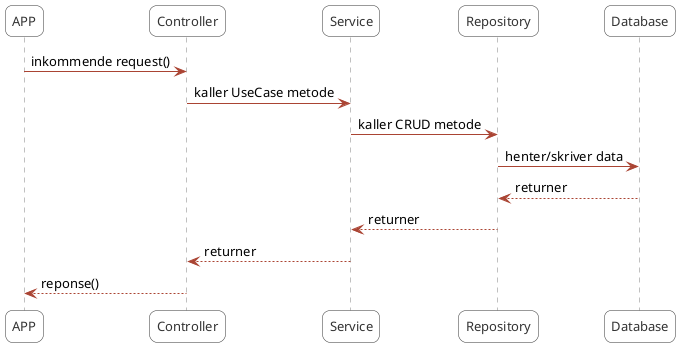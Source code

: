 @startuml
'https://plantuml.com/sequence-diagram

/'autonumber'/
skinparam actorStyle awesome
skinparam roundcorner 15

skinparam sequence {
    ArrowColor #aa4433
    ActorBorderColor #333
    LifeLineBorderColor gray
    LifeLineBackgroundColor #A9DCDF

    ParticipantBorderColor #333
    ParticipantBackgroundColor white
    ParticipantFontName Aapex
    ParticipantFontSize 13
    ParticipantFontColor #333

    ActorBackgroundColor white
    ActorFontColor #333
    ActorFontSize 13
    ActorFontName Aapex

    GroupBorderColor #888
    GroupFontName Aapex
    GroupFontColor #333
}

participant APP
participant Controller     as a
participant Service as b
participant Repository as c
participant Database as d

APP -> a: inkommende request()
a -> b: kaller UseCase metode
b -> c: kaller CRUD metode
c -> d: henter/skriver data
c <-- d: returner
b <-- c: returner
a <-- b: returner
APP <-- a: reponse()


@enduml